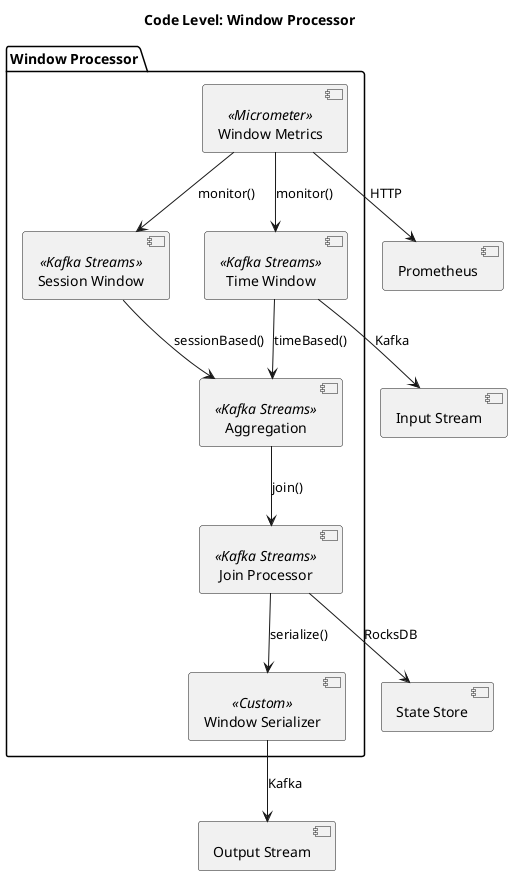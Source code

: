 @startuml
title Code Level: Window Processor

package "Window Processor" {
  [Time Window] as time_window <<Kafka Streams>>
  [Session Window] as session_window <<Kafka Streams>>
  [Aggregation] as aggregation <<Kafka Streams>>
  [Join Processor] as join_processor <<Kafka Streams>>
  [Window Serializer] as window_serializer <<Custom>>
  [Window Metrics] as metrics <<Micrometer>>
}

' Internal connections
time_window --> aggregation : timeBased()
session_window --> aggregation : sessionBased() 
aggregation --> join_processor : join()
join_processor --> window_serializer : serialize()
metrics --> time_window : monitor()
metrics --> session_window : monitor()

' External dependencies
time_window --> [Input Stream] : Kafka
window_serializer --> [Output Stream] : Kafka
metrics --> [Prometheus] : HTTP
join_processor --> [State Store] : RocksDB

@enduml
